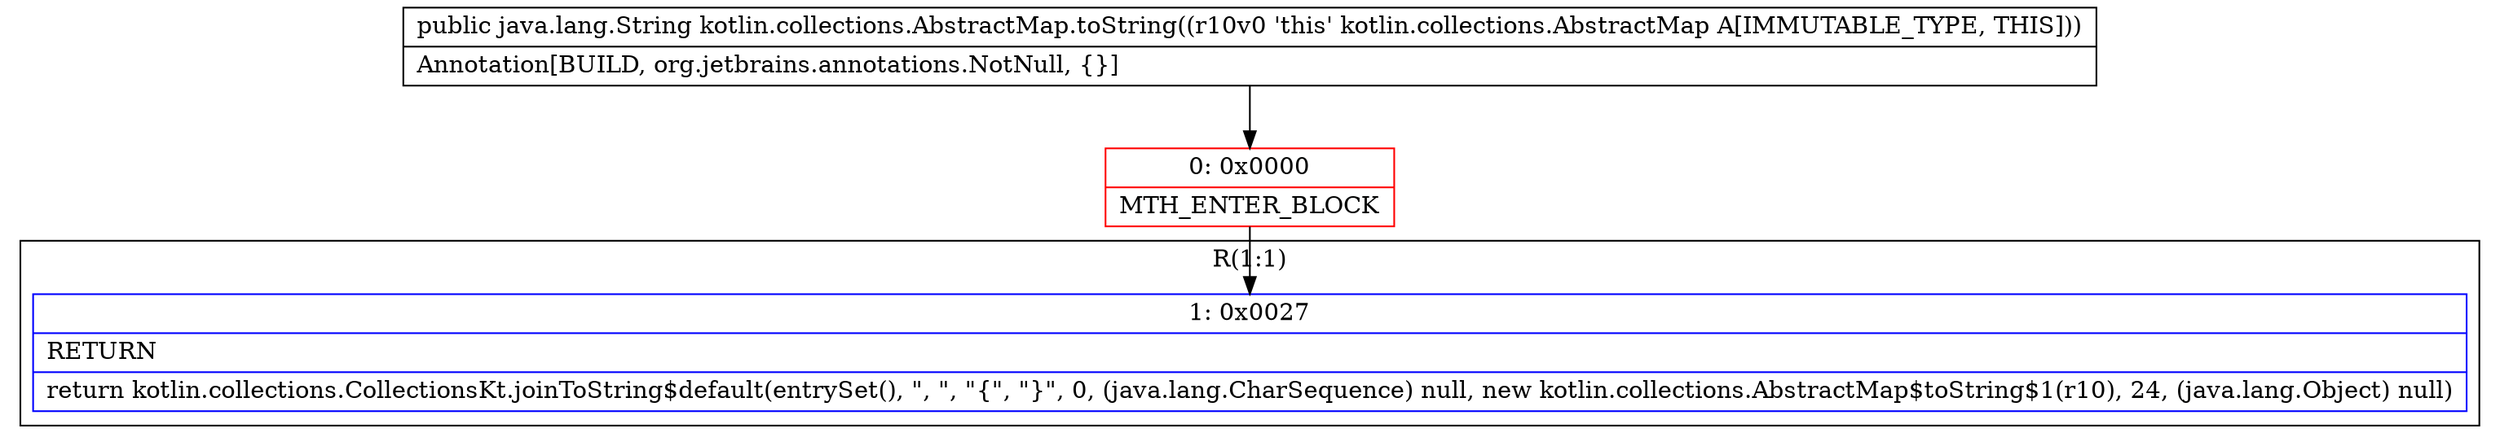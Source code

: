 digraph "CFG forkotlin.collections.AbstractMap.toString()Ljava\/lang\/String;" {
subgraph cluster_Region_732148543 {
label = "R(1:1)";
node [shape=record,color=blue];
Node_1 [shape=record,label="{1\:\ 0x0027|RETURN\l|return kotlin.collections.CollectionsKt.joinToString$default(entrySet(), \", \", \"\{\", \"\}\", 0, (java.lang.CharSequence) null, new kotlin.collections.AbstractMap$toString$1(r10), 24, (java.lang.Object) null)\l}"];
}
Node_0 [shape=record,color=red,label="{0\:\ 0x0000|MTH_ENTER_BLOCK\l}"];
MethodNode[shape=record,label="{public java.lang.String kotlin.collections.AbstractMap.toString((r10v0 'this' kotlin.collections.AbstractMap A[IMMUTABLE_TYPE, THIS]))  | Annotation[BUILD, org.jetbrains.annotations.NotNull, \{\}]\l}"];
MethodNode -> Node_0;
Node_0 -> Node_1;
}


